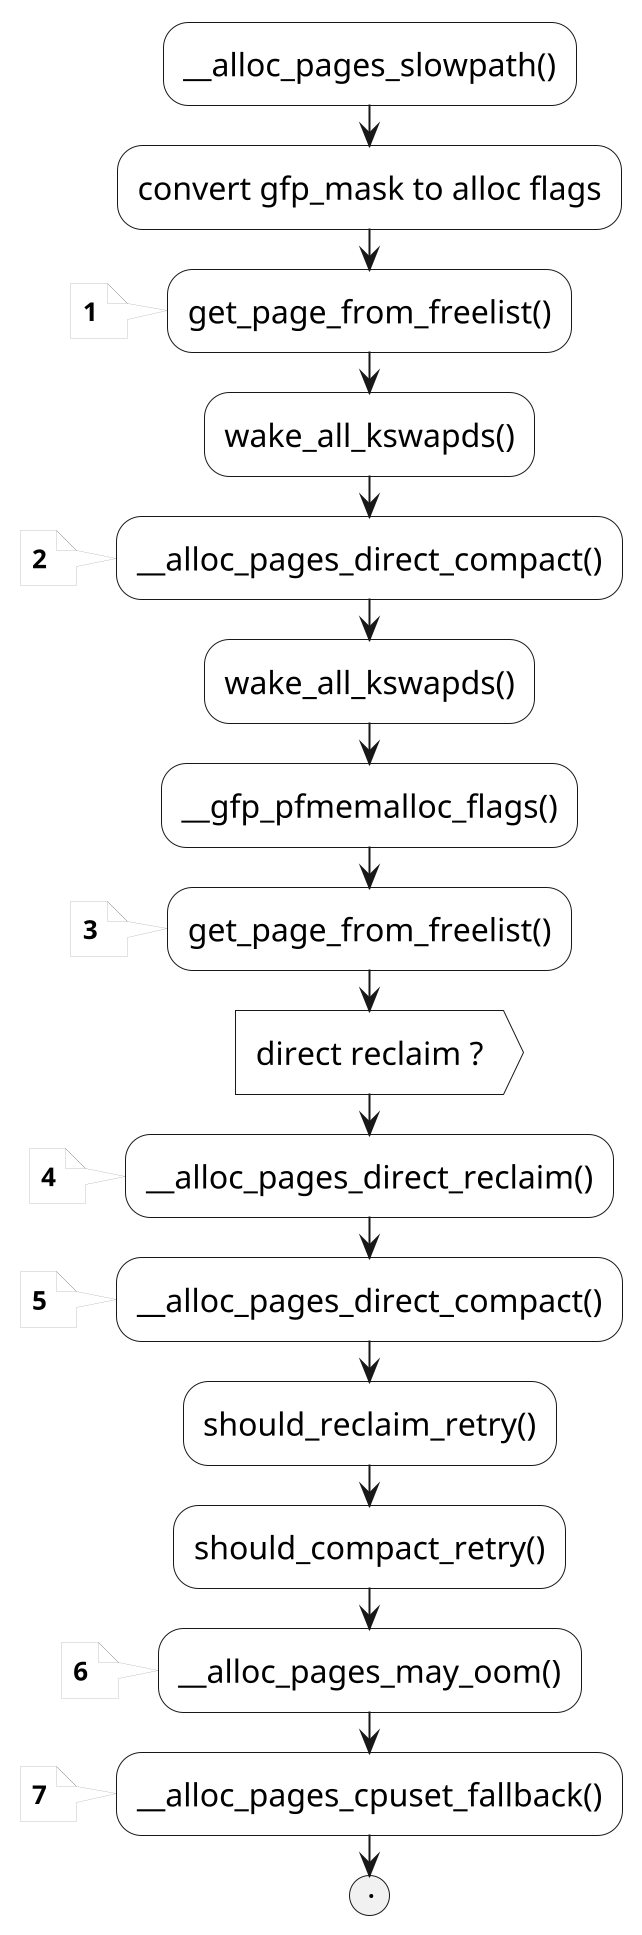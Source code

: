 @startuml
skinparam ActivityFontSize 16
skinparam ActivityBackgroundColor transparent
skinparam Note{
    BorderThickness 0
    BackgroundColor transparent
}
scale 2/1

:__alloc_pages_slowpath();
:convert gfp_mask to alloc flags;
:get_page_from_freelist();
note left:**1**
:wake_all_kswapds();
:__alloc_pages_direct_compact();
note left:**2**
:wake_all_kswapds();
:__gfp_pfmemalloc_flags();
:get_page_from_freelist();
note left:**3**
:direct reclaim ?;<<output>>
:__alloc_pages_direct_reclaim();
note left:**4**
:__alloc_pages_direct_compact();
note left:**5**
:should_reclaim_retry();
:should_compact_retry();
:__alloc_pages_may_oom();
note left:**6**
:__alloc_pages_cpuset_fallback();
note left:**7**
(.)


@enduml